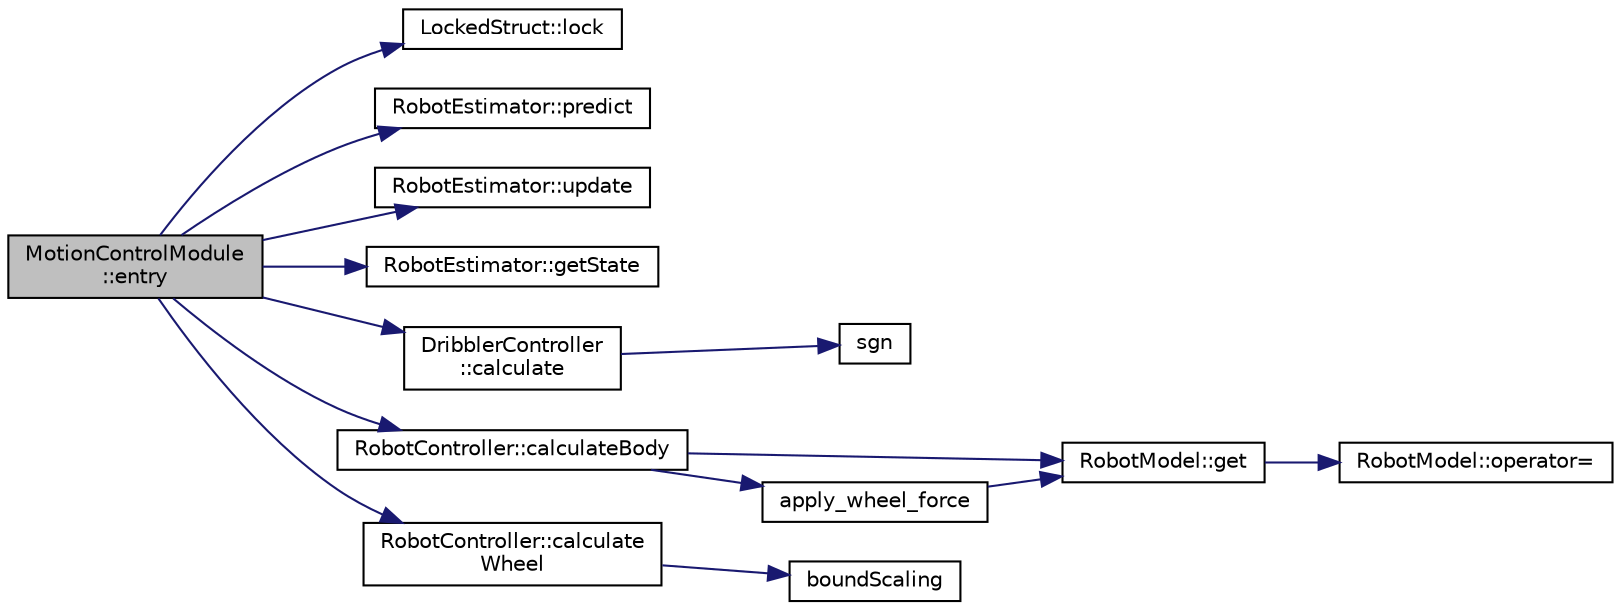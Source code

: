 digraph "MotionControlModule::entry"
{
  edge [fontname="Helvetica",fontsize="10",labelfontname="Helvetica",labelfontsize="10"];
  node [fontname="Helvetica",fontsize="10",shape=record];
  rankdir="LR";
  Node3 [label="MotionControlModule\l::entry",height=0.2,width=0.4,color="black", fillcolor="grey75", style="filled", fontcolor="black"];
  Node3 -> Node4 [color="midnightblue",fontsize="10",style="solid",fontname="Helvetica"];
  Node4 [label="LockedStruct::lock",height=0.2,width=0.4,color="black", fillcolor="white", style="filled",URL="$struct_locked_struct.html#aa207b98a1cd6c569a96e7d1d5565478f",tooltip="Lock this struct. "];
  Node3 -> Node5 [color="midnightblue",fontsize="10",style="solid",fontname="Helvetica"];
  Node5 [label="RobotEstimator::predict",height=0.2,width=0.4,color="black", fillcolor="white", style="filled",URL="$class_robot_estimator.html#a3c6b5cd0be4868c7e97e6d17442dc418",tooltip="Using the previous state and the next input We can guess where we are this time step. "];
  Node3 -> Node6 [color="midnightblue",fontsize="10",style="solid",fontname="Helvetica"];
  Node6 [label="RobotEstimator::update",height=0.2,width=0.4,color="black", fillcolor="white", style="filled",URL="$class_robot_estimator.html#a4c351248722cd20f02a05023fe8b986f",tooltip="Using the next measurements, we can move our prediction closer to the true target. "];
  Node3 -> Node7 [color="midnightblue",fontsize="10",style="solid",fontname="Helvetica"];
  Node7 [label="RobotEstimator::getState",height=0.2,width=0.4,color="black", fillcolor="white", style="filled",URL="$class_robot_estimator.html#a2b6d81d066db57da453ae497f5df57c0"];
  Node3 -> Node8 [color="midnightblue",fontsize="10",style="solid",fontname="Helvetica"];
  Node8 [label="DribblerController\l::calculate",height=0.2,width=0.4,color="black", fillcolor="white", style="filled",URL="$class_dribbler_controller.html#a82486fc0dec2674be10327b39f60a156",tooltip="Updates the controller with the latest input and calculates the correct motor command to reach this t..."];
  Node8 -> Node9 [color="midnightblue",fontsize="10",style="solid",fontname="Helvetica"];
  Node9 [label="sgn",height=0.2,width=0.4,color="black", fillcolor="white", style="filled",URL="$_dribbler_controller_8cpp.html#a1ab31b90bc584c635ec159468ceed9b2",tooltip="Edited sign function to always return -1 or 1. "];
  Node3 -> Node10 [color="midnightblue",fontsize="10",style="solid",fontname="Helvetica"];
  Node10 [label="RobotController::calculateBody",height=0.2,width=0.4,color="black", fillcolor="white", style="filled",URL="$class_robot_controller.html#a8518f8a0522c7359e708cc1efff96dfd",tooltip="Updates the controller with the latest input and calculates the correct wheel velocities to reach thi..."];
  Node10 -> Node11 [color="midnightblue",fontsize="10",style="solid",fontname="Helvetica"];
  Node11 [label="RobotModel::get",height=0.2,width=0.4,color="black", fillcolor="white", style="filled",URL="$class_robot_model.html#ad3a68a3a8d6036a1706c9d42c32d3585"];
  Node11 -> Node12 [color="midnightblue",fontsize="10",style="solid",fontname="Helvetica"];
  Node12 [label="RobotModel::operator=",height=0.2,width=0.4,color="black", fillcolor="white", style="filled",URL="$class_robot_model.html#a4d9233b399324c653083e78e779cc098"];
  Node10 -> Node13 [color="midnightblue",fontsize="10",style="solid",fontname="Helvetica"];
  Node13 [label="apply_wheel_force",height=0.2,width=0.4,color="black", fillcolor="white", style="filled",URL="$_robot_controller_8cpp.html#a71e48812e11f8c3991f75c5958a75d61"];
  Node13 -> Node11 [color="midnightblue",fontsize="10",style="solid",fontname="Helvetica"];
  Node3 -> Node14 [color="midnightblue",fontsize="10",style="solid",fontname="Helvetica"];
  Node14 [label="RobotController::calculate\lWheel",height=0.2,width=0.4,color="black", fillcolor="white", style="filled",URL="$class_robot_controller.html#a0707cb5415d1d8abc6179199d7595b8a",tooltip="Updates the wheels such that they try to follow the target Outputs the correct motor commands to do t..."];
  Node14 -> Node15 [color="midnightblue",fontsize="10",style="solid",fontname="Helvetica"];
  Node15 [label="boundScaling",height=0.2,width=0.4,color="black", fillcolor="white", style="filled",URL="$_robot_controller_8cpp.html#a0be031a2377dc2d785f9d68cb8a52d0f"];
}
